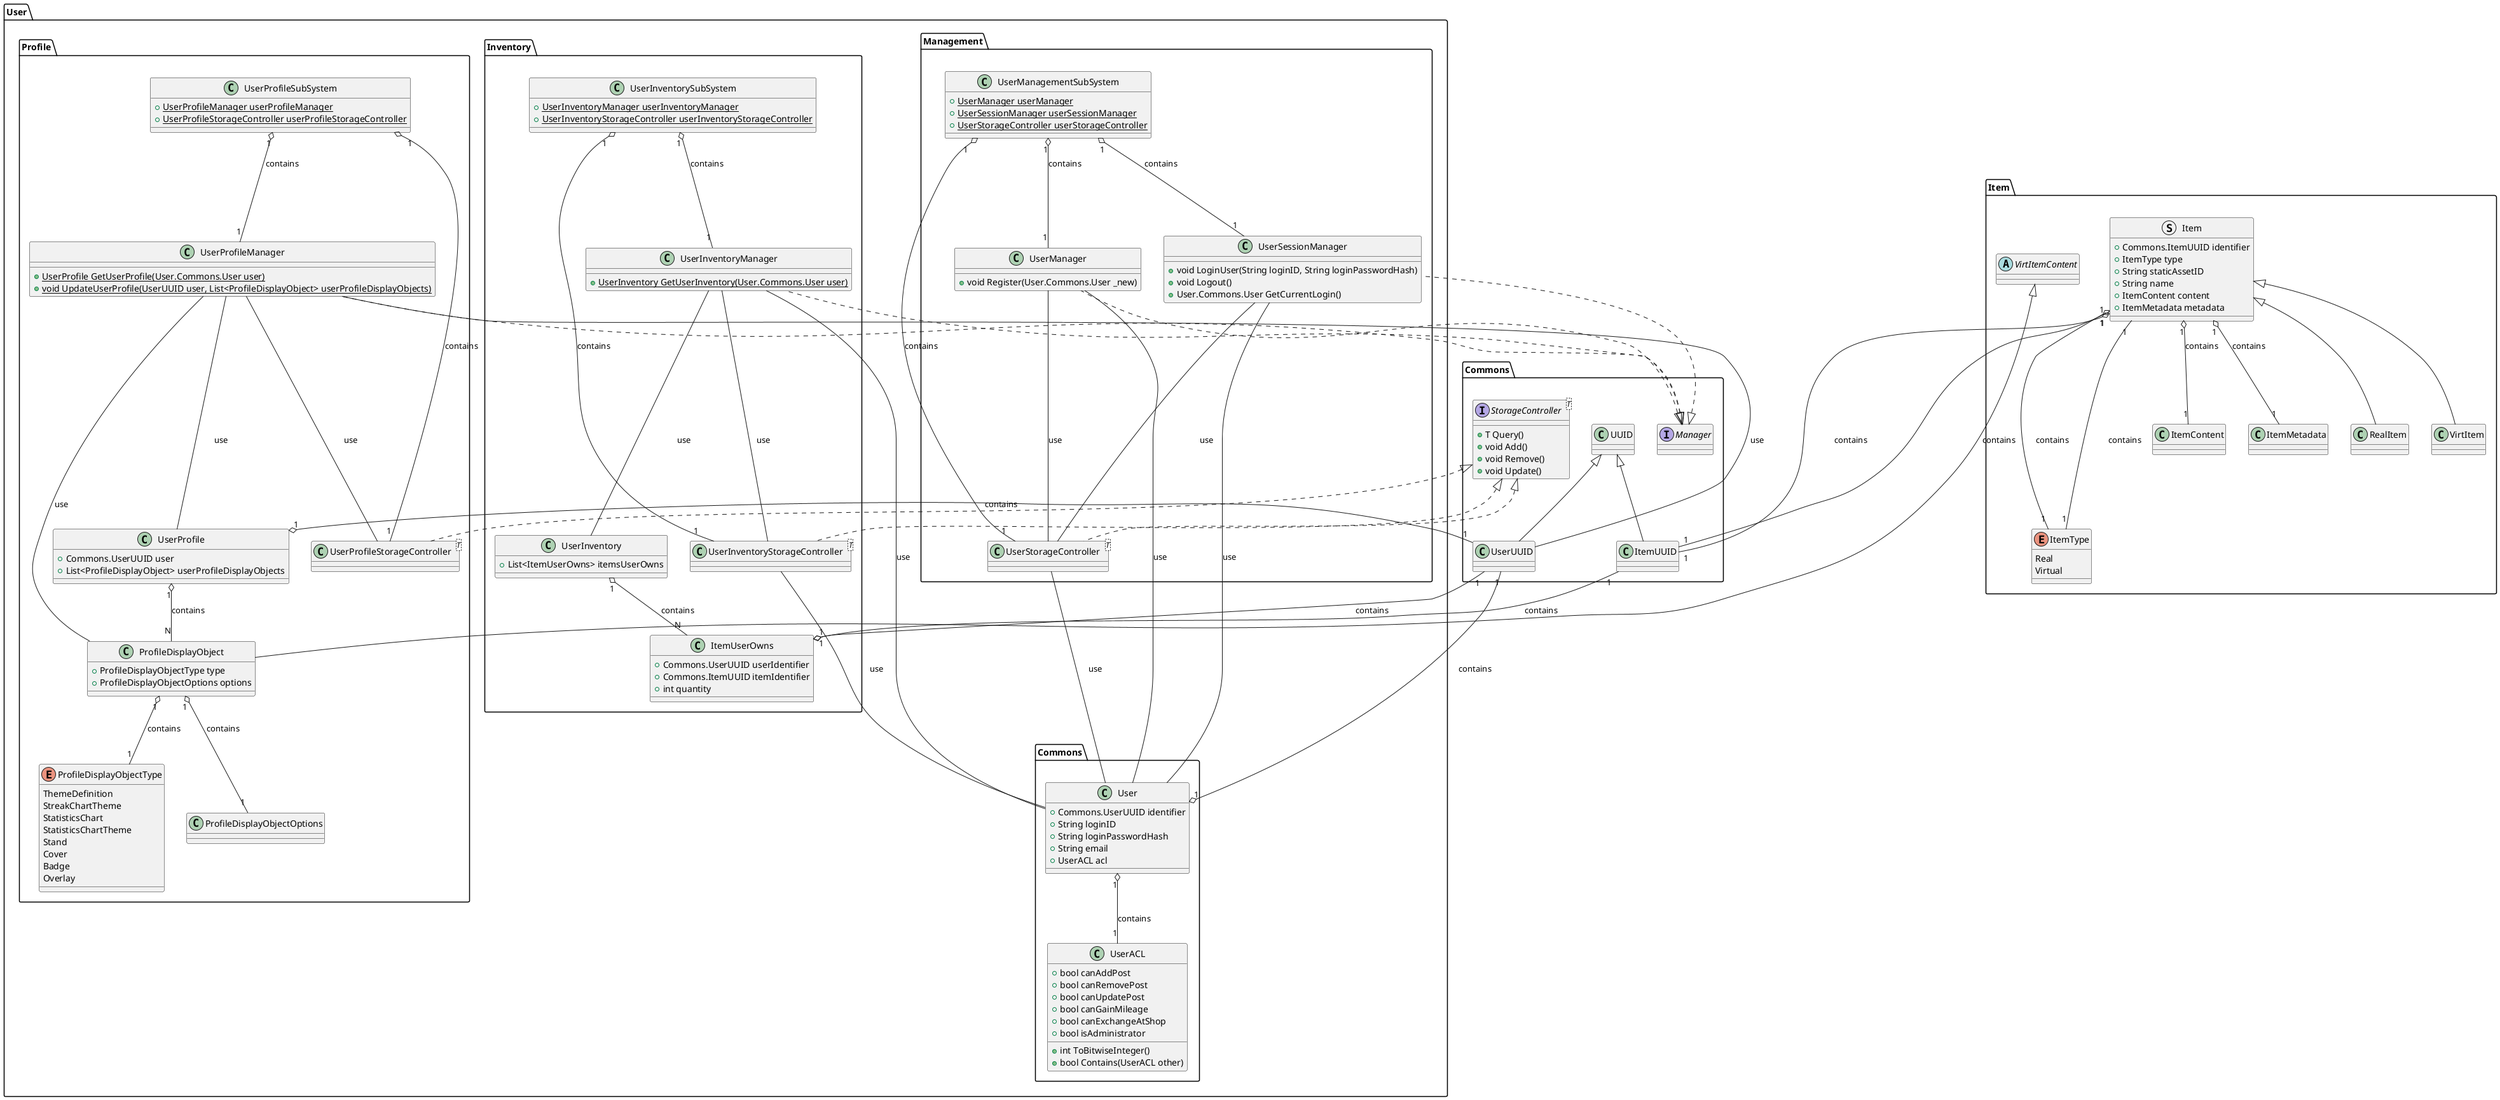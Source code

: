 @startuml
package Commons {
    Interface Manager
    Interface StorageController<T> {
        + T Query()
        + void Add()
        + void Remove()
        + void Update()
    }

    class UserUUID extends UUID
    class ItemUUID extends UUID
}

package Item {
    enum ItemType {
        Real
        Virtual
    }

    struct Item {
        + Commons.ItemUUID identifier
        + ItemType type
        + String staticAssetID
        + String name
        + ItemContent content
        + ItemMetadata metadata
    }

    Item "1" o-- "1" Commons.ItemUUID : contains
    Item "1" o-- "1" ItemType : contains
    Item "1" o-- "1" ItemContent : contains
    Item "1" o-- "1" ItemMetadata : contains

    class RealItem extends Item {}
    class VirtItem extends Item {}

    Item "1" --- "1" Commons.ItemUUID : contains
    Item "1" --- "1" ItemType : contains
    abstract class VirtItemContent {}
}

package User.Commons {
    class UserACL {
        + bool canAddPost
        + bool canRemovePost
        + bool canUpdatePost
        + bool canGainMileage
        + bool canExchangeAtShop
        + bool isAdministrator
        + int ToBitwiseInteger()
        + bool Contains(UserACL other)
    }

    class User {
        + Commons.UserUUID identifier
        + String loginID
        + String loginPasswordHash
        + String email
        + UserACL acl
    }
}

package User.Management {
    class UserManager implements Commons.Manager {
        + void Register(User.Commons.User _new)
    }
    UserManager --- User.Commons.User : use
    UserManager --- UserStorageController : use

    class UserSessionManager implements Commons.Manager {
        + void LoginUser(String loginID, String loginPasswordHash)
        + void Logout()
        + User.Commons.User GetCurrentLogin()
    }
    UserSessionManager --- User.Commons.User : use
    UserSessionManager --- UserStorageController : use

    class UserStorageController<T> implements Commons.StorageController {}
    UserStorageController --- User.Commons.User : use

    User.Commons.User "1" o-- "1" Commons.UserUUID : contains
    User.Commons.User "1" o-- "1" User.Commons.UserACL : contains

    ' User Management SubSystem

    class UserManagementSubSystem {
        + {static} UserManager userManager
        + {static} UserSessionManager userSessionManager
        + {static} UserStorageController userStorageController
    }

    UserManagementSubSystem "1" o-- "1" UserManager : contains
    UserManagementSubSystem "1" o-- "1" UserSessionManager : contains
    UserManagementSubSystem "1" o-- "1" UserStorageController : contains
}

package User.Inventory {
    ' UserInventory
    class ItemUserOwns {
        + Commons.UserUUID userIdentifier
        + Commons.ItemUUID itemIdentifier
        + int quantity
    }

    ItemUserOwns "1" o-- "1" UserUUID : contains
    ItemUserOwns "1" o-- "1" ItemUUID : contains

    class UserInventory {
        + List<ItemUserOwns> itemsUserOwns
    }

    UserInventory "1" o-- "N" ItemUserOwns : contains

    class UserInventoryManager implements Commons.Manager {
        + {static} UserInventory GetUserInventory(User.Commons.User user)
    }

    UserInventoryManager --- UserInventory : use
    UserInventoryManager --- UserInventoryStorageController : use
    UserInventoryManager --- User.Commons.User : use

    class UserInventoryStorageController<T> implements Commons.StorageController {}
    UserInventoryStorageController --- User.Commons.User : use

    class UserInventorySubSystem {
        + {static} UserInventoryManager userInventoryManager
        + {static} UserInventoryStorageController userInventoryStorageController
    }

    UserInventorySubSystem "1" o-- "1" UserInventoryManager : contains
    UserInventorySubSystem "1" o-- "1" UserInventoryStorageController : contains
}
package User.Profile {
    ' UserProfile
    enum ProfileDisplayObjectType {
        ThemeDefinition
        StreakChartTheme
        StatisticsChart
        StatisticsChartTheme
        Stand
        Cover
        Badge
        Overlay
    }

    class ProfileDisplayObjectOptions {}

    class ProfileDisplayObject extends Item.VirtItemContent {
        + ProfileDisplayObjectType type
        + ProfileDisplayObjectOptions options
    }

    ProfileDisplayObject "1" o-- "1" ProfileDisplayObjectType : contains
    ProfileDisplayObject "1" o-- "1" ProfileDisplayObjectOptions : contains

    class UserProfile {
        + Commons.UserUUID user
        + List<ProfileDisplayObject> userProfileDisplayObjects
    }

    UserProfile "1" o-- "1" UserUUID : contains
    UserProfile "1" o-- "N" ProfileDisplayObject : contains

    class UserProfileManager implements Commons.Manager {
        + {static} UserProfile GetUserProfile(User.Commons.User user)
        + {static} void UpdateUserProfile(UserUUID user, List<ProfileDisplayObject> userProfileDisplayObjects)
    }
    UserProfileManager --- UserUUID : use
    UserProfileManager --- UserProfile : use
    UserProfileManager --- ProfileDisplayObject : use
    UserProfileManager --- UserProfileStorageController : use

    class UserProfileStorageController<T> implements Commons.StorageController {}

    class UserProfileSubSystem {
        + {static} UserProfileManager userProfileManager
        + {static} UserProfileStorageController userProfileStorageController
    }

    UserProfileSubSystem "1" o-- "1" UserProfileManager : contains
    UserProfileSubSystem "1" o-- "1" UserProfileStorageController : contains

}
@enduml
